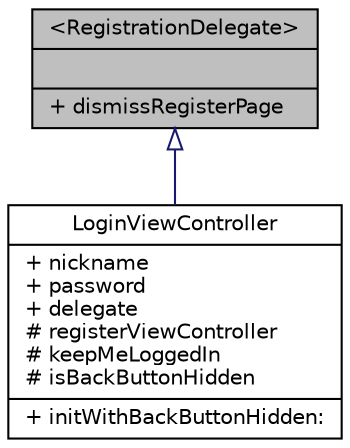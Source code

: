 digraph G
{
  edge [fontname="Helvetica",fontsize="10",labelfontname="Helvetica",labelfontsize="10"];
  node [fontname="Helvetica",fontsize="10",shape=record];
  Node1 [label="{\<RegistrationDelegate\>\n||+ dismissRegisterPage\l}",height=0.2,width=0.4,color="black", fillcolor="grey75", style="filled" fontcolor="black"];
  Node1 -> Node2 [dir=back,color="midnightblue",fontsize="10",style="solid",arrowtail="empty",fontname="Helvetica"];
  Node2 [label="{LoginViewController\n|+ nickname\l+ password\l+ delegate\l# registerViewController\l# keepMeLoggedIn\l# isBackButtonHidden\l|+ initWithBackButtonHidden:\l}",height=0.2,width=0.4,color="black", fillcolor="white", style="filled",URL="$interface_login_view_controller.html",tooltip="The view is responsible for user registration and login."];
}
